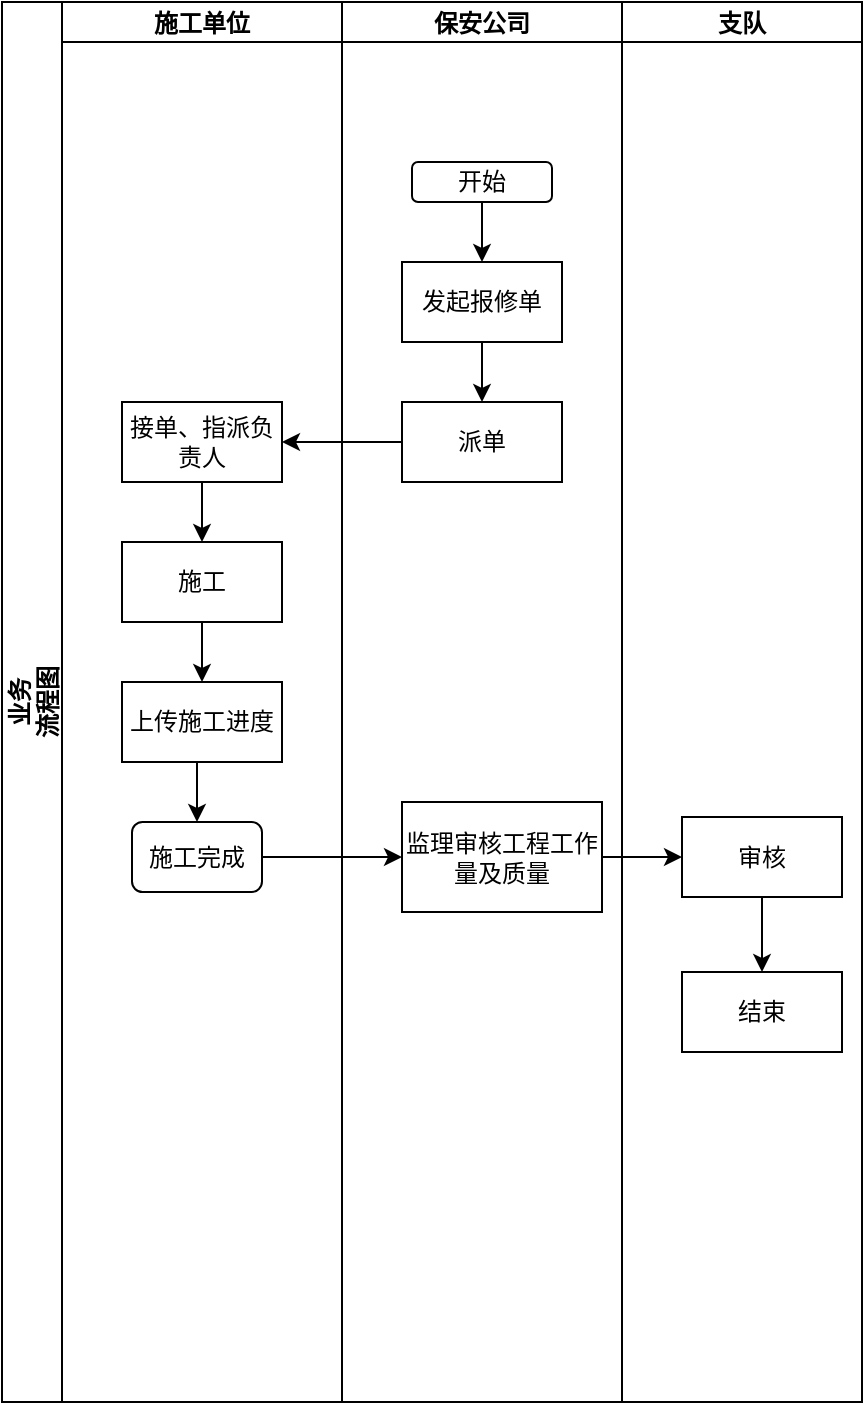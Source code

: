 <mxfile version="21.1.4" type="github">
  <diagram name="第 1 页" id="1-NrpkV6FgpOHMMqy2pU">
    <mxGraphModel dx="2074" dy="1163" grid="1" gridSize="10" guides="1" tooltips="1" connect="1" arrows="1" fold="1" page="1" pageScale="1" pageWidth="827" pageHeight="1169" math="0" shadow="0">
      <root>
        <mxCell id="0" />
        <mxCell id="1" parent="0" />
        <mxCell id="qtXOKEnL0lzx3GWqz_FI-1" value="业务&#xa;流程图" style="swimlane;childLayout=stackLayout;resizeParent=1;resizeParentMax=0;startSize=30;horizontal=0;horizontalStack=1;" parent="1" vertex="1">
          <mxGeometry x="100" y="230" width="430" height="700" as="geometry">
            <mxRectangle x="110" y="230" width="40" height="60" as="alternateBounds" />
          </mxGeometry>
        </mxCell>
        <mxCell id="qtXOKEnL0lzx3GWqz_FI-2" value="施工单位" style="swimlane;startSize=20;" parent="qtXOKEnL0lzx3GWqz_FI-1" vertex="1">
          <mxGeometry x="30" width="140" height="700" as="geometry" />
        </mxCell>
        <mxCell id="qtXOKEnL0lzx3GWqz_FI-27" style="edgeStyle=orthogonalEdgeStyle;rounded=0;orthogonalLoop=1;jettySize=auto;html=1;exitX=0.5;exitY=1;exitDx=0;exitDy=0;entryX=0.5;entryY=0;entryDx=0;entryDy=0;" parent="qtXOKEnL0lzx3GWqz_FI-2" source="qtXOKEnL0lzx3GWqz_FI-19" target="qtXOKEnL0lzx3GWqz_FI-20" edge="1">
          <mxGeometry relative="1" as="geometry" />
        </mxCell>
        <mxCell id="qtXOKEnL0lzx3GWqz_FI-19" value="接单、指派负责人" style="rounded=0;whiteSpace=wrap;html=1;" parent="qtXOKEnL0lzx3GWqz_FI-2" vertex="1">
          <mxGeometry x="30" y="200" width="80" height="40" as="geometry" />
        </mxCell>
        <mxCell id="qtXOKEnL0lzx3GWqz_FI-28" style="edgeStyle=orthogonalEdgeStyle;rounded=0;orthogonalLoop=1;jettySize=auto;html=1;exitX=0.5;exitY=1;exitDx=0;exitDy=0;entryX=0.5;entryY=0;entryDx=0;entryDy=0;" parent="qtXOKEnL0lzx3GWqz_FI-2" source="qtXOKEnL0lzx3GWqz_FI-20" target="qtXOKEnL0lzx3GWqz_FI-21" edge="1">
          <mxGeometry relative="1" as="geometry" />
        </mxCell>
        <mxCell id="qtXOKEnL0lzx3GWqz_FI-20" value="施工" style="rounded=0;whiteSpace=wrap;html=1;" parent="qtXOKEnL0lzx3GWqz_FI-2" vertex="1">
          <mxGeometry x="30" y="270" width="80" height="40" as="geometry" />
        </mxCell>
        <mxCell id="qtXOKEnL0lzx3GWqz_FI-29" style="edgeStyle=orthogonalEdgeStyle;rounded=0;orthogonalLoop=1;jettySize=auto;html=1;exitX=0.5;exitY=1;exitDx=0;exitDy=0;entryX=0.5;entryY=0;entryDx=0;entryDy=0;" parent="qtXOKEnL0lzx3GWqz_FI-2" source="qtXOKEnL0lzx3GWqz_FI-21" target="qtXOKEnL0lzx3GWqz_FI-22" edge="1">
          <mxGeometry relative="1" as="geometry" />
        </mxCell>
        <mxCell id="qtXOKEnL0lzx3GWqz_FI-21" value="上传施工进度" style="rounded=0;whiteSpace=wrap;html=1;" parent="qtXOKEnL0lzx3GWqz_FI-2" vertex="1">
          <mxGeometry x="30" y="340" width="80" height="40" as="geometry" />
        </mxCell>
        <mxCell id="qtXOKEnL0lzx3GWqz_FI-22" value="施工完成" style="rounded=1;whiteSpace=wrap;html=1;" parent="qtXOKEnL0lzx3GWqz_FI-2" vertex="1">
          <mxGeometry x="35" y="410" width="65" height="35" as="geometry" />
        </mxCell>
        <mxCell id="qtXOKEnL0lzx3GWqz_FI-3" value="保安公司" style="swimlane;startSize=20;" parent="qtXOKEnL0lzx3GWqz_FI-1" vertex="1">
          <mxGeometry x="170" width="140" height="700" as="geometry" />
        </mxCell>
        <mxCell id="qtXOKEnL0lzx3GWqz_FI-18" value="派单" style="rounded=0;whiteSpace=wrap;html=1;" parent="qtXOKEnL0lzx3GWqz_FI-3" vertex="1">
          <mxGeometry x="30" y="200" width="80" height="40" as="geometry" />
        </mxCell>
        <mxCell id="5hSm7qCugvHUvVDO70hX-4" value="" style="edgeStyle=orthogonalEdgeStyle;rounded=0;orthogonalLoop=1;jettySize=auto;html=1;" parent="qtXOKEnL0lzx3GWqz_FI-3" source="qtXOKEnL0lzx3GWqz_FI-5" target="qtXOKEnL0lzx3GWqz_FI-6" edge="1">
          <mxGeometry relative="1" as="geometry" />
        </mxCell>
        <mxCell id="qtXOKEnL0lzx3GWqz_FI-5" value="开始" style="rounded=1;whiteSpace=wrap;html=1;" parent="qtXOKEnL0lzx3GWqz_FI-3" vertex="1">
          <mxGeometry x="35" y="80" width="70" height="20" as="geometry" />
        </mxCell>
        <mxCell id="qtXOKEnL0lzx3GWqz_FI-6" value="发起报修单" style="rounded=0;whiteSpace=wrap;html=1;" parent="qtXOKEnL0lzx3GWqz_FI-3" vertex="1">
          <mxGeometry x="30" y="130" width="80" height="40" as="geometry" />
        </mxCell>
        <mxCell id="qtXOKEnL0lzx3GWqz_FI-23" style="edgeStyle=orthogonalEdgeStyle;rounded=0;orthogonalLoop=1;jettySize=auto;html=1;entryX=0.5;entryY=0;entryDx=0;entryDy=0;" parent="qtXOKEnL0lzx3GWqz_FI-3" source="qtXOKEnL0lzx3GWqz_FI-6" edge="1">
          <mxGeometry relative="1" as="geometry">
            <mxPoint x="70" y="200" as="targetPoint" />
          </mxGeometry>
        </mxCell>
        <mxCell id="uXRtAm0iDbRkgFRXua0p-1" value="监理审核工程工作量及质量" style="rounded=0;whiteSpace=wrap;html=1;" parent="qtXOKEnL0lzx3GWqz_FI-3" vertex="1">
          <mxGeometry x="30" y="400" width="100" height="55" as="geometry" />
        </mxCell>
        <mxCell id="qtXOKEnL0lzx3GWqz_FI-26" style="edgeStyle=orthogonalEdgeStyle;rounded=0;orthogonalLoop=1;jettySize=auto;html=1;entryX=1;entryY=0.5;entryDx=0;entryDy=0;" parent="qtXOKEnL0lzx3GWqz_FI-1" source="qtXOKEnL0lzx3GWqz_FI-18" target="qtXOKEnL0lzx3GWqz_FI-19" edge="1">
          <mxGeometry relative="1" as="geometry" />
        </mxCell>
        <mxCell id="uXRtAm0iDbRkgFRXua0p-6" style="edgeStyle=orthogonalEdgeStyle;rounded=0;orthogonalLoop=1;jettySize=auto;html=1;exitX=1;exitY=0.5;exitDx=0;exitDy=0;entryX=0;entryY=0.5;entryDx=0;entryDy=0;" parent="qtXOKEnL0lzx3GWqz_FI-1" source="qtXOKEnL0lzx3GWqz_FI-22" target="uXRtAm0iDbRkgFRXua0p-1" edge="1">
          <mxGeometry relative="1" as="geometry" />
        </mxCell>
        <mxCell id="uXRtAm0iDbRkgFRXua0p-7" style="edgeStyle=orthogonalEdgeStyle;rounded=0;orthogonalLoop=1;jettySize=auto;html=1;exitX=1;exitY=0.5;exitDx=0;exitDy=0;entryX=0;entryY=0.5;entryDx=0;entryDy=0;" parent="qtXOKEnL0lzx3GWqz_FI-1" source="uXRtAm0iDbRkgFRXua0p-1" target="uXRtAm0iDbRkgFRXua0p-3" edge="1">
          <mxGeometry relative="1" as="geometry" />
        </mxCell>
        <mxCell id="qtXOKEnL0lzx3GWqz_FI-4" value="支队" style="swimlane;startSize=20;" parent="qtXOKEnL0lzx3GWqz_FI-1" vertex="1">
          <mxGeometry x="310" width="120" height="700" as="geometry" />
        </mxCell>
        <mxCell id="uXRtAm0iDbRkgFRXua0p-8" style="edgeStyle=orthogonalEdgeStyle;rounded=0;orthogonalLoop=1;jettySize=auto;html=1;entryX=0.5;entryY=0;entryDx=0;entryDy=0;" parent="qtXOKEnL0lzx3GWqz_FI-4" source="uXRtAm0iDbRkgFRXua0p-3" target="uXRtAm0iDbRkgFRXua0p-4" edge="1">
          <mxGeometry relative="1" as="geometry" />
        </mxCell>
        <mxCell id="uXRtAm0iDbRkgFRXua0p-3" value="审核" style="rounded=0;whiteSpace=wrap;html=1;" parent="qtXOKEnL0lzx3GWqz_FI-4" vertex="1">
          <mxGeometry x="30" y="407.5" width="80" height="40" as="geometry" />
        </mxCell>
        <mxCell id="uXRtAm0iDbRkgFRXua0p-4" value="结束" style="rounded=0;whiteSpace=wrap;html=1;" parent="qtXOKEnL0lzx3GWqz_FI-4" vertex="1">
          <mxGeometry x="30" y="485" width="80" height="40" as="geometry" />
        </mxCell>
      </root>
    </mxGraphModel>
  </diagram>
</mxfile>
